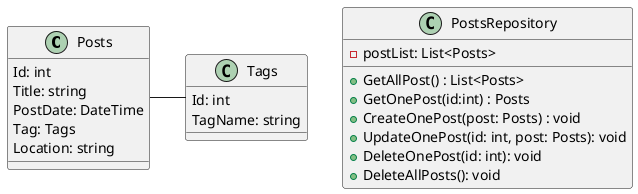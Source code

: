 @startuml Models

class Posts{
    Id: int
    Title: string
    PostDate: DateTime
    Tag: Tags
    Location: string
}

class Tags{
    Id: int
    TagName: string
}

class PostsRepository
{
    - postList: List<Posts>
    + GetAllPost() : List<Posts>
    + GetOnePost(id:int) : Posts
    + CreateOnePost(post: Posts) : void
    + UpdateOnePost(id: int, post: Posts): void
    + DeleteOnePost(id: int): void
    + DeleteAllPosts(): void

}

Posts - Tags

@enduml